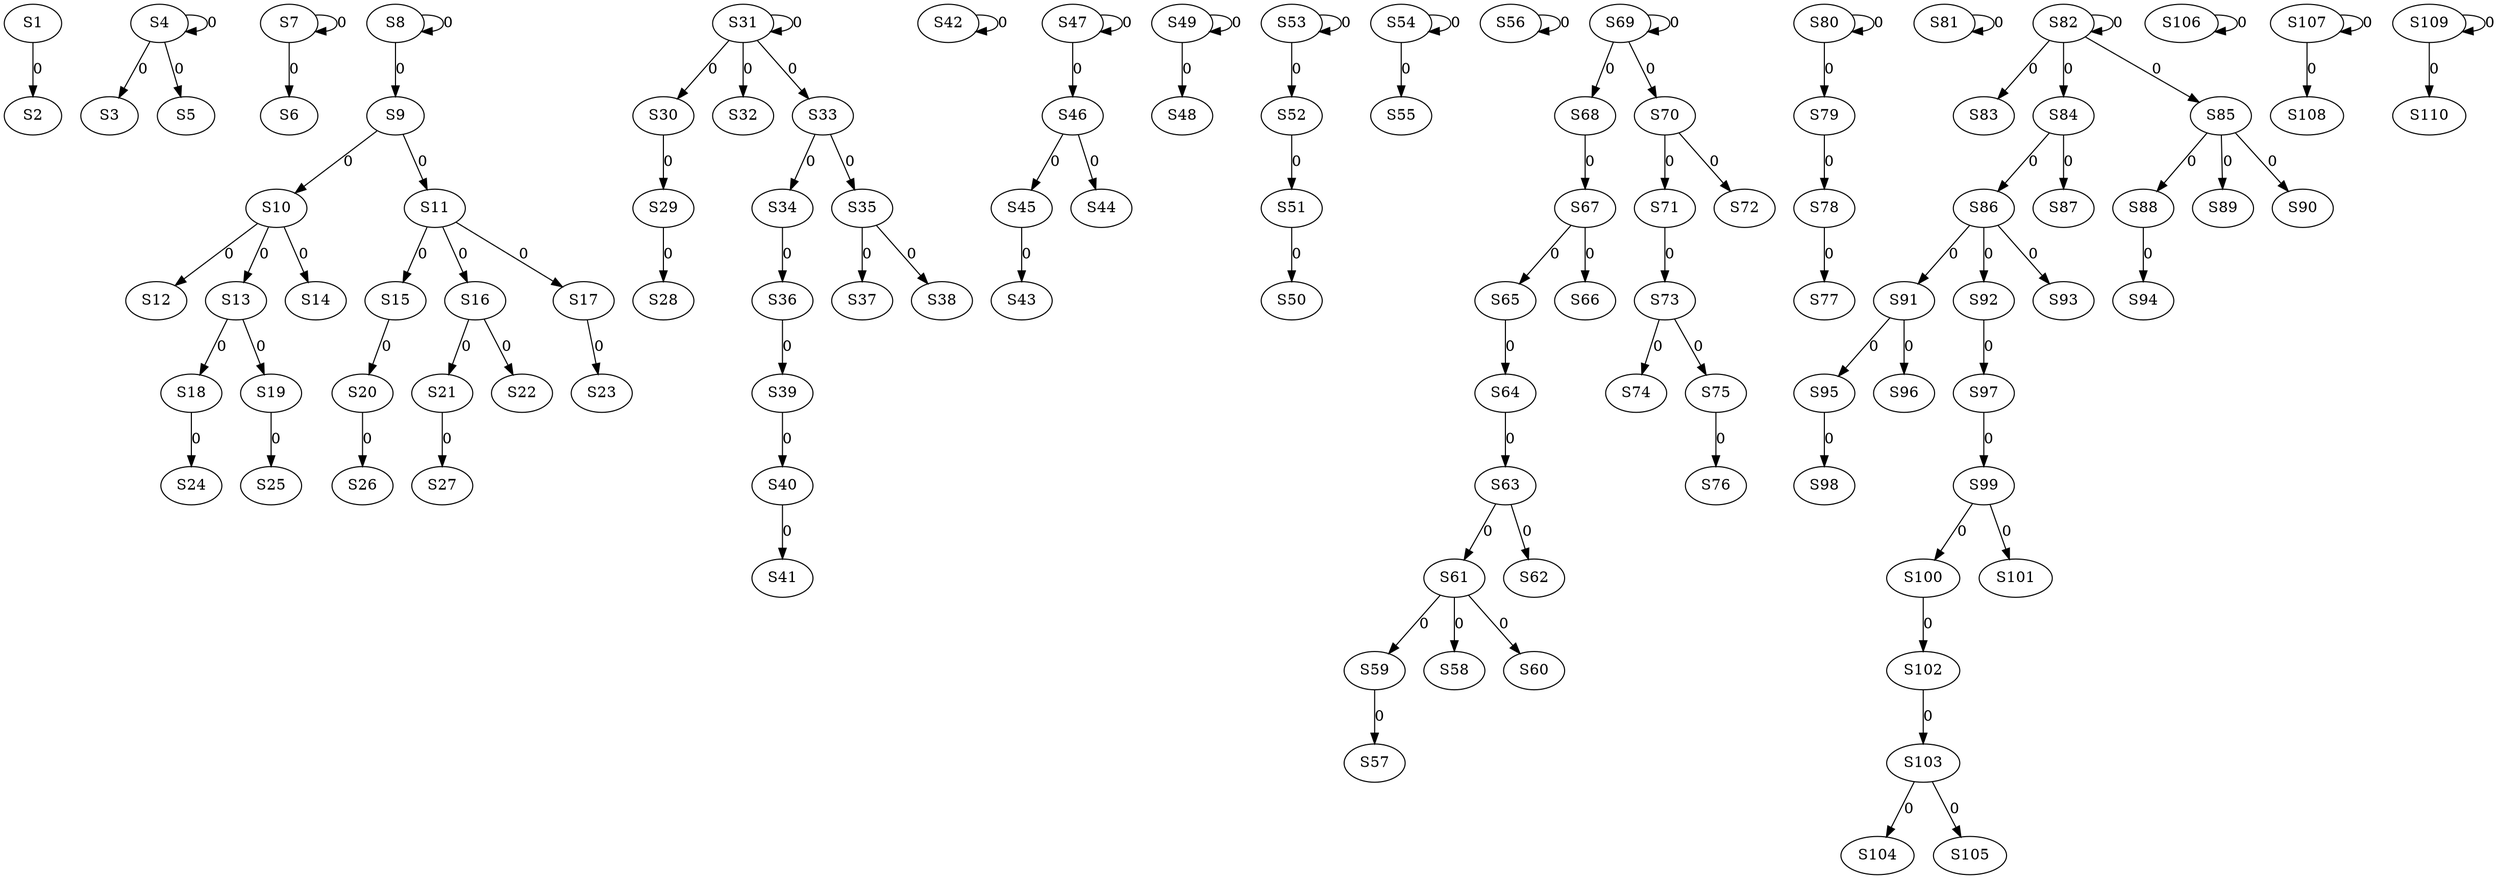 strict digraph {
	S1 -> S2 [ label = 0 ];
	S4 -> S3 [ label = 0 ];
	S4 -> S4 [ label = 0 ];
	S4 -> S5 [ label = 0 ];
	S7 -> S6 [ label = 0 ];
	S7 -> S7 [ label = 0 ];
	S8 -> S8 [ label = 0 ];
	S8 -> S9 [ label = 0 ];
	S9 -> S10 [ label = 0 ];
	S9 -> S11 [ label = 0 ];
	S10 -> S12 [ label = 0 ];
	S10 -> S13 [ label = 0 ];
	S10 -> S14 [ label = 0 ];
	S11 -> S15 [ label = 0 ];
	S11 -> S16 [ label = 0 ];
	S11 -> S17 [ label = 0 ];
	S13 -> S18 [ label = 0 ];
	S13 -> S19 [ label = 0 ];
	S15 -> S20 [ label = 0 ];
	S16 -> S21 [ label = 0 ];
	S16 -> S22 [ label = 0 ];
	S17 -> S23 [ label = 0 ];
	S18 -> S24 [ label = 0 ];
	S19 -> S25 [ label = 0 ];
	S20 -> S26 [ label = 0 ];
	S21 -> S27 [ label = 0 ];
	S29 -> S28 [ label = 0 ];
	S30 -> S29 [ label = 0 ];
	S31 -> S30 [ label = 0 ];
	S31 -> S31 [ label = 0 ];
	S31 -> S32 [ label = 0 ];
	S31 -> S33 [ label = 0 ];
	S33 -> S34 [ label = 0 ];
	S33 -> S35 [ label = 0 ];
	S34 -> S36 [ label = 0 ];
	S35 -> S37 [ label = 0 ];
	S35 -> S38 [ label = 0 ];
	S36 -> S39 [ label = 0 ];
	S39 -> S40 [ label = 0 ];
	S40 -> S41 [ label = 0 ];
	S42 -> S42 [ label = 0 ];
	S45 -> S43 [ label = 0 ];
	S46 -> S44 [ label = 0 ];
	S46 -> S45 [ label = 0 ];
	S47 -> S46 [ label = 0 ];
	S47 -> S47 [ label = 0 ];
	S49 -> S48 [ label = 0 ];
	S49 -> S49 [ label = 0 ];
	S51 -> S50 [ label = 0 ];
	S52 -> S51 [ label = 0 ];
	S53 -> S52 [ label = 0 ];
	S53 -> S53 [ label = 0 ];
	S54 -> S54 [ label = 0 ];
	S54 -> S55 [ label = 0 ];
	S56 -> S56 [ label = 0 ];
	S59 -> S57 [ label = 0 ];
	S61 -> S58 [ label = 0 ];
	S61 -> S59 [ label = 0 ];
	S61 -> S60 [ label = 0 ];
	S63 -> S61 [ label = 0 ];
	S63 -> S62 [ label = 0 ];
	S64 -> S63 [ label = 0 ];
	S65 -> S64 [ label = 0 ];
	S67 -> S65 [ label = 0 ];
	S67 -> S66 [ label = 0 ];
	S68 -> S67 [ label = 0 ];
	S69 -> S68 [ label = 0 ];
	S69 -> S69 [ label = 0 ];
	S69 -> S70 [ label = 0 ];
	S70 -> S71 [ label = 0 ];
	S70 -> S72 [ label = 0 ];
	S71 -> S73 [ label = 0 ];
	S73 -> S74 [ label = 0 ];
	S73 -> S75 [ label = 0 ];
	S75 -> S76 [ label = 0 ];
	S78 -> S77 [ label = 0 ];
	S79 -> S78 [ label = 0 ];
	S80 -> S79 [ label = 0 ];
	S80 -> S80 [ label = 0 ];
	S81 -> S81 [ label = 0 ];
	S82 -> S82 [ label = 0 ];
	S82 -> S83 [ label = 0 ];
	S82 -> S84 [ label = 0 ];
	S82 -> S85 [ label = 0 ];
	S84 -> S86 [ label = 0 ];
	S84 -> S87 [ label = 0 ];
	S85 -> S88 [ label = 0 ];
	S85 -> S89 [ label = 0 ];
	S85 -> S90 [ label = 0 ];
	S86 -> S91 [ label = 0 ];
	S86 -> S92 [ label = 0 ];
	S86 -> S93 [ label = 0 ];
	S88 -> S94 [ label = 0 ];
	S91 -> S95 [ label = 0 ];
	S91 -> S96 [ label = 0 ];
	S92 -> S97 [ label = 0 ];
	S95 -> S98 [ label = 0 ];
	S97 -> S99 [ label = 0 ];
	S99 -> S100 [ label = 0 ];
	S99 -> S101 [ label = 0 ];
	S100 -> S102 [ label = 0 ];
	S102 -> S103 [ label = 0 ];
	S103 -> S104 [ label = 0 ];
	S103 -> S105 [ label = 0 ];
	S106 -> S106 [ label = 0 ];
	S107 -> S107 [ label = 0 ];
	S107 -> S108 [ label = 0 ];
	S109 -> S109 [ label = 0 ];
	S109 -> S110 [ label = 0 ];
}